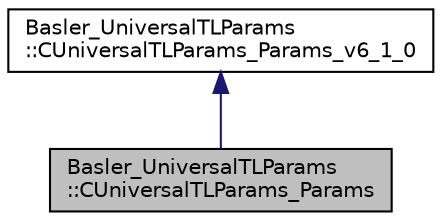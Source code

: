 digraph "Basler_UniversalTLParams::CUniversalTLParams_Params"
{
  edge [fontname="Helvetica",fontsize="10",labelfontname="Helvetica",labelfontsize="10"];
  node [fontname="Helvetica",fontsize="10",shape=record];
  Node1 [label="Basler_UniversalTLParams\l::CUniversalTLParams_Params",height=0.2,width=0.4,color="black", fillcolor="grey75", style="filled", fontcolor="black"];
  Node2 -> Node1 [dir="back",color="midnightblue",fontsize="10",style="solid",fontname="Helvetica"];
  Node2 [label="Basler_UniversalTLParams\l::CUniversalTLParams_Params_v6_1_0",height=0.2,width=0.4,color="black", fillcolor="white", style="filled",URL="$class_basler___universal_t_l_params_1_1_c_universal_t_l_params___params__v6__1__0.html",tooltip="A parameter class containing all parameters as members that are available for pylon device transport ..."];
}
